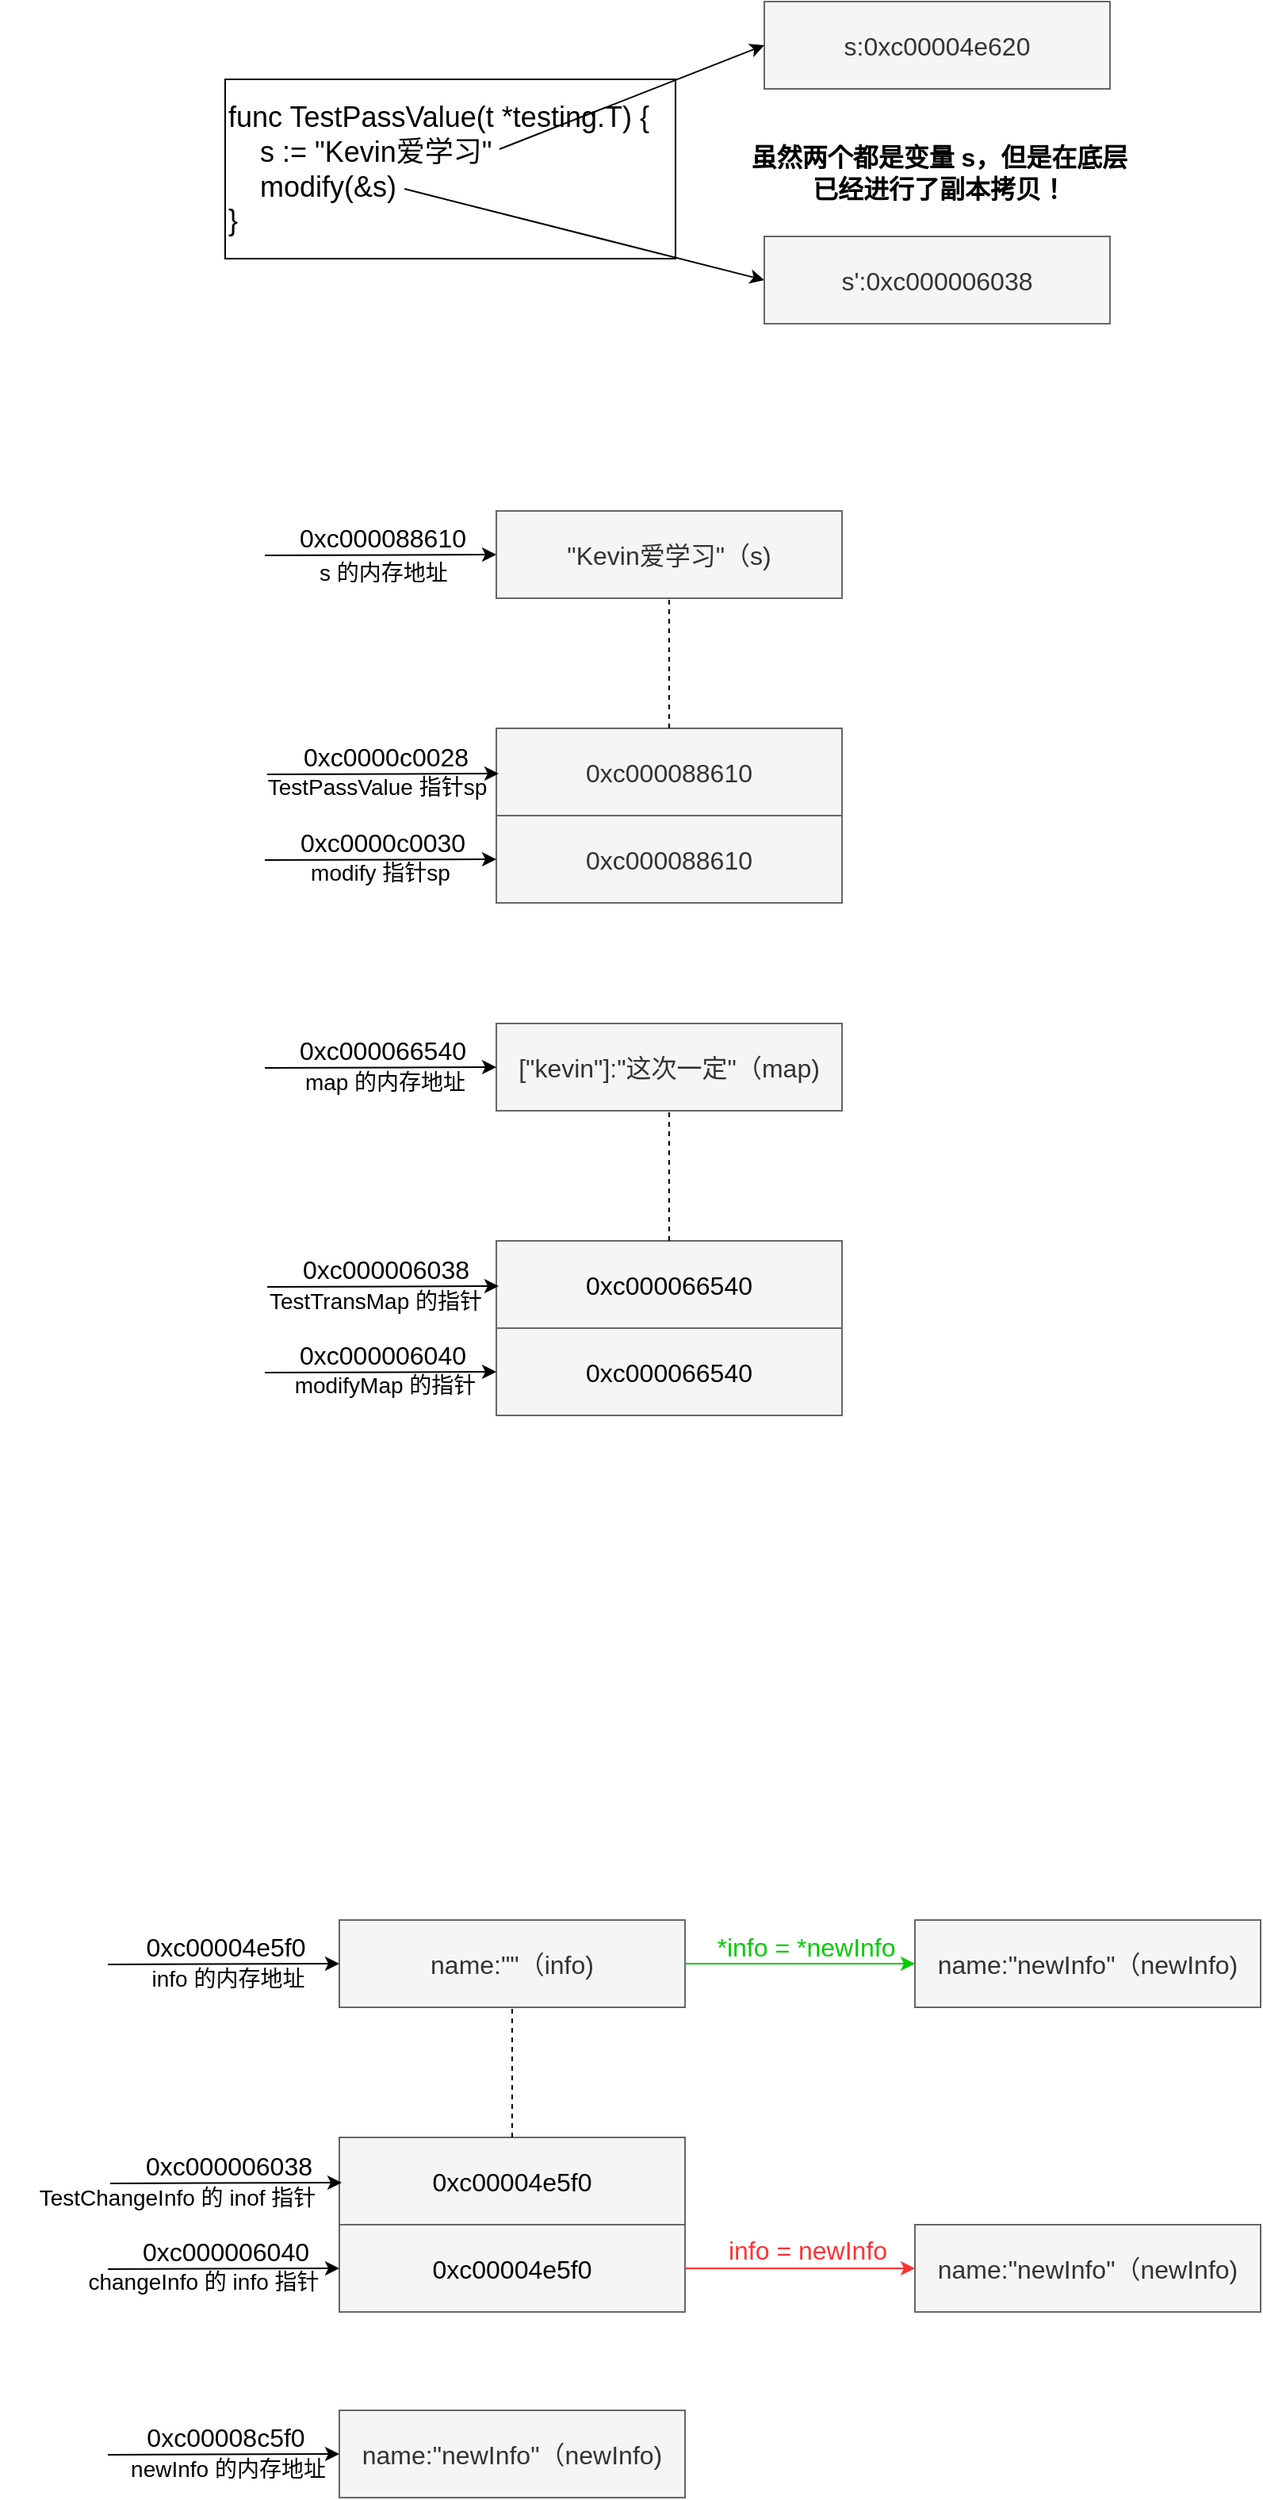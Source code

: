 <mxfile version="14.5.1" type="device"><diagram id="7HyPmjBXhJQzZN1BTysd" name="第 1 页"><mxGraphModel dx="1086" dy="816" grid="0" gridSize="10" guides="1" tooltips="1" connect="1" arrows="1" fold="1" page="1" pageScale="1" pageWidth="1500" pageHeight="1200" math="0" shadow="0"><root><mxCell id="0"/><mxCell id="1" parent="0"/><mxCell id="6tqPkoP3PGwht9tDf9Dr-2" value="&lt;div style=&quot;font-size: 18px&quot;&gt;&lt;font style=&quot;font-size: 18px&quot;&gt;func TestPassValue(t *testing.T) {&lt;/font&gt;&lt;/div&gt;&lt;div style=&quot;font-size: 18px&quot;&gt;&lt;font style=&quot;font-size: 18px&quot;&gt;&lt;span&gt;&lt;/span&gt;&amp;nbsp; &amp;nbsp; s := &quot;Kevin爱学习&quot;&lt;/font&gt;&lt;/div&gt;&lt;div style=&quot;font-size: 18px&quot;&gt;&lt;font style=&quot;font-size: 18px&quot;&gt;&lt;span&gt;&lt;/span&gt;&amp;nbsp; &amp;nbsp; modify(&amp;amp;s)&lt;/font&gt;&lt;/div&gt;&lt;div style=&quot;font-size: 18px&quot;&gt;&lt;font style=&quot;font-size: 18px&quot;&gt;}&lt;/font&gt;&lt;/div&gt;" style="rounded=0;whiteSpace=wrap;html=1;align=left;" vertex="1" parent="1"><mxGeometry x="223" y="222" width="284" height="113" as="geometry"/></mxCell><mxCell id="6tqPkoP3PGwht9tDf9Dr-6" value="s:0xc00004e620" style="rounded=0;whiteSpace=wrap;html=1;fillColor=#f5f5f5;strokeColor=#666666;fontColor=#333333;fontSize=16;" vertex="1" parent="1"><mxGeometry x="563" y="173" width="218" height="55" as="geometry"/></mxCell><mxCell id="6tqPkoP3PGwht9tDf9Dr-7" value="s':0xc000006038" style="rounded=0;whiteSpace=wrap;html=1;fillColor=#f5f5f5;strokeColor=#666666;fontColor=#333333;fontSize=16;" vertex="1" parent="1"><mxGeometry x="563" y="321" width="218" height="55" as="geometry"/></mxCell><mxCell id="6tqPkoP3PGwht9tDf9Dr-8" value="" style="endArrow=classic;html=1;fontSize=16;entryX=0;entryY=0.5;entryDx=0;entryDy=0;" edge="1" parent="1" target="6tqPkoP3PGwht9tDf9Dr-6"><mxGeometry width="50" height="50" relative="1" as="geometry"><mxPoint x="396" y="266" as="sourcePoint"/><mxPoint x="431" y="400" as="targetPoint"/></mxGeometry></mxCell><mxCell id="6tqPkoP3PGwht9tDf9Dr-9" value="" style="endArrow=classic;html=1;fontSize=16;exitX=0.398;exitY=0.611;exitDx=0;exitDy=0;exitPerimeter=0;entryX=0;entryY=0.5;entryDx=0;entryDy=0;" edge="1" parent="1" source="6tqPkoP3PGwht9tDf9Dr-2" target="6tqPkoP3PGwht9tDf9Dr-7"><mxGeometry width="50" height="50" relative="1" as="geometry"><mxPoint x="450" y="439" as="sourcePoint"/><mxPoint x="500" y="389" as="targetPoint"/></mxGeometry></mxCell><mxCell id="6tqPkoP3PGwht9tDf9Dr-10" value="&lt;b&gt;虽然两个都是变量 s，但是在底层已经进行了副本拷贝！&lt;/b&gt;" style="text;html=1;strokeColor=none;fillColor=none;align=center;verticalAlign=middle;whiteSpace=wrap;rounded=0;fontSize=16;" vertex="1" parent="1"><mxGeometry x="548" y="258" width="251" height="45" as="geometry"/></mxCell><mxCell id="6tqPkoP3PGwht9tDf9Dr-12" value="&quot;Kevin爱学习&quot;（s)" style="rounded=0;whiteSpace=wrap;html=1;fillColor=#f5f5f5;strokeColor=#666666;fontColor=#333333;fontSize=16;" vertex="1" parent="1"><mxGeometry x="394" y="494" width="218" height="55" as="geometry"/></mxCell><mxCell id="6tqPkoP3PGwht9tDf9Dr-13" value="" style="endArrow=classic;html=1;fontSize=16;entryX=0;entryY=0.5;entryDx=0;entryDy=0;" edge="1" parent="1" target="6tqPkoP3PGwht9tDf9Dr-12"><mxGeometry width="50" height="50" relative="1" as="geometry"><mxPoint x="248" y="522" as="sourcePoint"/><mxPoint x="388" y="524" as="targetPoint"/></mxGeometry></mxCell><mxCell id="6tqPkoP3PGwht9tDf9Dr-14" value="0xc000088610" style="text;html=1;strokeColor=none;fillColor=none;align=center;verticalAlign=middle;whiteSpace=wrap;rounded=0;fontSize=16;" vertex="1" parent="1"><mxGeometry x="257" y="501" width="131" height="20" as="geometry"/></mxCell><mxCell id="6tqPkoP3PGwht9tDf9Dr-15" value="0xc000088610" style="rounded=0;whiteSpace=wrap;html=1;fillColor=#f5f5f5;strokeColor=#666666;fontColor=#333333;fontSize=16;" vertex="1" parent="1"><mxGeometry x="394" y="631" width="218" height="55" as="geometry"/></mxCell><mxCell id="6tqPkoP3PGwht9tDf9Dr-16" value="0xc000088610" style="rounded=0;whiteSpace=wrap;html=1;fillColor=#f5f5f5;strokeColor=#666666;fontColor=#333333;fontSize=16;" vertex="1" parent="1"><mxGeometry x="394" y="686" width="218" height="55" as="geometry"/></mxCell><mxCell id="6tqPkoP3PGwht9tDf9Dr-17" value="" style="endArrow=classic;html=1;fontSize=16;entryX=0;entryY=0.5;entryDx=0;entryDy=0;" edge="1" parent="1"><mxGeometry width="50" height="50" relative="1" as="geometry"><mxPoint x="249.5" y="660" as="sourcePoint"/><mxPoint x="395.5" y="659.5" as="targetPoint"/></mxGeometry></mxCell><mxCell id="6tqPkoP3PGwht9tDf9Dr-18" value="0xc0000c0028" style="text;html=1;strokeColor=none;fillColor=none;align=center;verticalAlign=middle;whiteSpace=wrap;rounded=0;fontSize=16;" vertex="1" parent="1"><mxGeometry x="258.5" y="639" width="131" height="20" as="geometry"/></mxCell><mxCell id="6tqPkoP3PGwht9tDf9Dr-19" value="" style="endArrow=classic;html=1;fontSize=16;entryX=0;entryY=0.5;entryDx=0;entryDy=0;" edge="1" parent="1"><mxGeometry width="50" height="50" relative="1" as="geometry"><mxPoint x="248" y="714" as="sourcePoint"/><mxPoint x="394" y="713.5" as="targetPoint"/></mxGeometry></mxCell><mxCell id="6tqPkoP3PGwht9tDf9Dr-20" value="0xc0000c0030" style="text;html=1;strokeColor=none;fillColor=none;align=center;verticalAlign=middle;whiteSpace=wrap;rounded=0;fontSize=16;" vertex="1" parent="1"><mxGeometry x="257" y="693" width="131" height="20" as="geometry"/></mxCell><mxCell id="6tqPkoP3PGwht9tDf9Dr-24" value="" style="endArrow=none;dashed=1;html=1;fontSize=16;entryX=0.5;entryY=1;entryDx=0;entryDy=0;exitX=0.5;exitY=0;exitDx=0;exitDy=0;" edge="1" parent="1" source="6tqPkoP3PGwht9tDf9Dr-15" target="6tqPkoP3PGwht9tDf9Dr-12"><mxGeometry width="50" height="50" relative="1" as="geometry"><mxPoint x="490" y="611" as="sourcePoint"/><mxPoint x="540" y="561" as="targetPoint"/></mxGeometry></mxCell><mxCell id="6tqPkoP3PGwht9tDf9Dr-25" value="[&quot;kevin&quot;]:&quot;这次一定&quot;（map)" style="rounded=0;whiteSpace=wrap;html=1;fillColor=#f5f5f5;strokeColor=#666666;fontColor=#333333;fontSize=16;" vertex="1" parent="1"><mxGeometry x="394" y="817" width="218" height="55" as="geometry"/></mxCell><mxCell id="6tqPkoP3PGwht9tDf9Dr-26" value="" style="endArrow=classic;html=1;fontSize=16;entryX=0;entryY=0.5;entryDx=0;entryDy=0;" edge="1" parent="1" target="6tqPkoP3PGwht9tDf9Dr-25"><mxGeometry width="50" height="50" relative="1" as="geometry"><mxPoint x="248" y="845" as="sourcePoint"/><mxPoint x="388" y="847" as="targetPoint"/></mxGeometry></mxCell><mxCell id="6tqPkoP3PGwht9tDf9Dr-27" value="0xc000066540" style="text;html=1;strokeColor=none;fillColor=none;align=center;verticalAlign=middle;whiteSpace=wrap;rounded=0;fontSize=16;" vertex="1" parent="1"><mxGeometry x="257" y="824" width="131" height="20" as="geometry"/></mxCell><mxCell id="6tqPkoP3PGwht9tDf9Dr-28" value="&lt;font color=&quot;#000000&quot;&gt;0xc000066540&lt;/font&gt;" style="rounded=0;whiteSpace=wrap;html=1;fillColor=#f5f5f5;strokeColor=#666666;fontColor=#333333;fontSize=16;" vertex="1" parent="1"><mxGeometry x="394" y="954" width="218" height="55" as="geometry"/></mxCell><mxCell id="6tqPkoP3PGwht9tDf9Dr-29" value="&lt;font color=&quot;#000000&quot;&gt;0xc000066540&lt;/font&gt;" style="rounded=0;whiteSpace=wrap;html=1;fillColor=#f5f5f5;strokeColor=#666666;fontColor=#333333;fontSize=16;" vertex="1" parent="1"><mxGeometry x="394" y="1009" width="218" height="55" as="geometry"/></mxCell><mxCell id="6tqPkoP3PGwht9tDf9Dr-30" value="" style="endArrow=classic;html=1;fontSize=16;entryX=0;entryY=0.5;entryDx=0;entryDy=0;" edge="1" parent="1"><mxGeometry width="50" height="50" relative="1" as="geometry"><mxPoint x="249.5" y="983" as="sourcePoint"/><mxPoint x="395.5" y="982.5" as="targetPoint"/></mxGeometry></mxCell><mxCell id="6tqPkoP3PGwht9tDf9Dr-31" value="0xc000006038" style="text;html=1;strokeColor=none;fillColor=none;align=center;verticalAlign=middle;whiteSpace=wrap;rounded=0;fontSize=16;" vertex="1" parent="1"><mxGeometry x="258.5" y="962" width="131" height="20" as="geometry"/></mxCell><mxCell id="6tqPkoP3PGwht9tDf9Dr-32" value="" style="endArrow=classic;html=1;fontSize=16;entryX=0;entryY=0.5;entryDx=0;entryDy=0;" edge="1" parent="1"><mxGeometry width="50" height="50" relative="1" as="geometry"><mxPoint x="248" y="1037" as="sourcePoint"/><mxPoint x="394" y="1036.5" as="targetPoint"/></mxGeometry></mxCell><mxCell id="6tqPkoP3PGwht9tDf9Dr-33" value="0xc000006040" style="text;html=1;strokeColor=none;fillColor=none;align=center;verticalAlign=middle;whiteSpace=wrap;rounded=0;fontSize=16;" vertex="1" parent="1"><mxGeometry x="257" y="1016" width="131" height="20" as="geometry"/></mxCell><mxCell id="6tqPkoP3PGwht9tDf9Dr-34" value="" style="endArrow=none;dashed=1;html=1;fontSize=16;entryX=0.5;entryY=1;entryDx=0;entryDy=0;exitX=0.5;exitY=0;exitDx=0;exitDy=0;" edge="1" parent="1" source="6tqPkoP3PGwht9tDf9Dr-28" target="6tqPkoP3PGwht9tDf9Dr-25"><mxGeometry width="50" height="50" relative="1" as="geometry"><mxPoint x="490" y="934" as="sourcePoint"/><mxPoint x="540" y="884" as="targetPoint"/></mxGeometry></mxCell><mxCell id="6tqPkoP3PGwht9tDf9Dr-35" value="TestTransMap 的指针" style="text;html=1;strokeColor=none;fillColor=none;align=center;verticalAlign=middle;whiteSpace=wrap;rounded=0;fontSize=14;" vertex="1" parent="1"><mxGeometry x="232" y="978" width="172" height="28" as="geometry"/></mxCell><mxCell id="6tqPkoP3PGwht9tDf9Dr-36" value="modifyMap 的指针" style="text;html=1;strokeColor=none;fillColor=none;align=center;verticalAlign=middle;whiteSpace=wrap;rounded=0;fontSize=14;" vertex="1" parent="1"><mxGeometry x="238" y="1031" width="172" height="28" as="geometry"/></mxCell><mxCell id="6tqPkoP3PGwht9tDf9Dr-37" value="map 的内存地址" style="text;html=1;strokeColor=none;fillColor=none;align=center;verticalAlign=middle;whiteSpace=wrap;rounded=0;fontSize=14;" vertex="1" parent="1"><mxGeometry x="238" y="840" width="172" height="28" as="geometry"/></mxCell><mxCell id="6tqPkoP3PGwht9tDf9Dr-38" value="s 的内存地址" style="text;html=1;strokeColor=none;fillColor=none;align=center;verticalAlign=middle;whiteSpace=wrap;rounded=0;fontSize=14;" vertex="1" parent="1"><mxGeometry x="236.5" y="519" width="172" height="28" as="geometry"/></mxCell><mxCell id="6tqPkoP3PGwht9tDf9Dr-39" value="TestPassValue 指针sp" style="text;html=1;strokeColor=none;fillColor=none;align=center;verticalAlign=middle;whiteSpace=wrap;rounded=0;fontSize=14;" vertex="1" parent="1"><mxGeometry x="233" y="654" width="172" height="28" as="geometry"/></mxCell><mxCell id="6tqPkoP3PGwht9tDf9Dr-40" value="modify 指针sp" style="text;html=1;strokeColor=none;fillColor=none;align=center;verticalAlign=middle;whiteSpace=wrap;rounded=0;fontSize=14;" vertex="1" parent="1"><mxGeometry x="235" y="708" width="172" height="28" as="geometry"/></mxCell><mxCell id="6tqPkoP3PGwht9tDf9Dr-56" value="name:&quot;&quot;（info)" style="rounded=0;whiteSpace=wrap;html=1;fillColor=#f5f5f5;strokeColor=#666666;fontColor=#333333;fontSize=16;" vertex="1" parent="1"><mxGeometry x="295" y="1382" width="218" height="55" as="geometry"/></mxCell><mxCell id="6tqPkoP3PGwht9tDf9Dr-57" value="" style="endArrow=classic;html=1;fontSize=16;entryX=0;entryY=0.5;entryDx=0;entryDy=0;" edge="1" parent="1" target="6tqPkoP3PGwht9tDf9Dr-56"><mxGeometry width="50" height="50" relative="1" as="geometry"><mxPoint x="149" y="1410" as="sourcePoint"/><mxPoint x="289" y="1412" as="targetPoint"/></mxGeometry></mxCell><mxCell id="6tqPkoP3PGwht9tDf9Dr-58" value="0xc00004e5f0" style="text;html=1;strokeColor=none;fillColor=none;align=center;verticalAlign=middle;whiteSpace=wrap;rounded=0;fontSize=16;" vertex="1" parent="1"><mxGeometry x="158" y="1389" width="131" height="20" as="geometry"/></mxCell><mxCell id="6tqPkoP3PGwht9tDf9Dr-59" value="&lt;font color=&quot;#000000&quot;&gt;0xc00004e5f0&lt;/font&gt;" style="rounded=0;whiteSpace=wrap;html=1;fillColor=#f5f5f5;strokeColor=#666666;fontColor=#333333;fontSize=16;" vertex="1" parent="1"><mxGeometry x="295" y="1519" width="218" height="55" as="geometry"/></mxCell><mxCell id="6tqPkoP3PGwht9tDf9Dr-60" value="&lt;font color=&quot;#000000&quot;&gt;0xc00004e5f0&lt;/font&gt;" style="rounded=0;whiteSpace=wrap;html=1;fillColor=#f5f5f5;strokeColor=#666666;fontColor=#333333;fontSize=16;" vertex="1" parent="1"><mxGeometry x="295" y="1574" width="218" height="55" as="geometry"/></mxCell><mxCell id="6tqPkoP3PGwht9tDf9Dr-61" value="" style="endArrow=classic;html=1;fontSize=16;entryX=0;entryY=0.5;entryDx=0;entryDy=0;" edge="1" parent="1"><mxGeometry width="50" height="50" relative="1" as="geometry"><mxPoint x="150.5" y="1548" as="sourcePoint"/><mxPoint x="296.5" y="1547.5" as="targetPoint"/></mxGeometry></mxCell><mxCell id="6tqPkoP3PGwht9tDf9Dr-62" value="0xc000006038" style="text;html=1;strokeColor=none;fillColor=none;align=center;verticalAlign=middle;whiteSpace=wrap;rounded=0;fontSize=16;" vertex="1" parent="1"><mxGeometry x="159.5" y="1527" width="131" height="20" as="geometry"/></mxCell><mxCell id="6tqPkoP3PGwht9tDf9Dr-63" value="" style="endArrow=classic;html=1;fontSize=16;entryX=0;entryY=0.5;entryDx=0;entryDy=0;" edge="1" parent="1"><mxGeometry width="50" height="50" relative="1" as="geometry"><mxPoint x="149" y="1602" as="sourcePoint"/><mxPoint x="295" y="1601.5" as="targetPoint"/></mxGeometry></mxCell><mxCell id="6tqPkoP3PGwht9tDf9Dr-64" value="0xc000006040" style="text;html=1;strokeColor=none;fillColor=none;align=center;verticalAlign=middle;whiteSpace=wrap;rounded=0;fontSize=16;" vertex="1" parent="1"><mxGeometry x="158" y="1581" width="131" height="20" as="geometry"/></mxCell><mxCell id="6tqPkoP3PGwht9tDf9Dr-65" value="" style="endArrow=none;dashed=1;html=1;fontSize=16;entryX=0.5;entryY=1;entryDx=0;entryDy=0;exitX=0.5;exitY=0;exitDx=0;exitDy=0;" edge="1" parent="1" source="6tqPkoP3PGwht9tDf9Dr-59" target="6tqPkoP3PGwht9tDf9Dr-56"><mxGeometry width="50" height="50" relative="1" as="geometry"><mxPoint x="391" y="1499" as="sourcePoint"/><mxPoint x="441" y="1449" as="targetPoint"/></mxGeometry></mxCell><mxCell id="6tqPkoP3PGwht9tDf9Dr-66" value="TestChangeInfo 的 inof 指针" style="text;html=1;strokeColor=none;fillColor=none;align=center;verticalAlign=middle;whiteSpace=wrap;rounded=0;fontSize=14;" vertex="1" parent="1"><mxGeometry x="81" y="1543" width="224" height="28" as="geometry"/></mxCell><mxCell id="6tqPkoP3PGwht9tDf9Dr-67" value="changeInfo 的 info 指针" style="text;html=1;strokeColor=none;fillColor=none;align=center;verticalAlign=middle;whiteSpace=wrap;rounded=0;fontSize=14;" vertex="1" parent="1"><mxGeometry x="108" y="1596" width="203" height="27" as="geometry"/></mxCell><mxCell id="6tqPkoP3PGwht9tDf9Dr-68" value="info 的内存地址" style="text;html=1;strokeColor=none;fillColor=none;align=center;verticalAlign=middle;whiteSpace=wrap;rounded=0;fontSize=14;" vertex="1" parent="1"><mxGeometry x="139" y="1405" width="172" height="28" as="geometry"/></mxCell><mxCell id="6tqPkoP3PGwht9tDf9Dr-69" value="name:&quot;newInfo&quot;（newInfo)" style="rounded=0;whiteSpace=wrap;html=1;fillColor=#f5f5f5;strokeColor=#666666;fontColor=#333333;fontSize=16;" vertex="1" parent="1"><mxGeometry x="295" y="1691" width="218" height="55" as="geometry"/></mxCell><mxCell id="6tqPkoP3PGwht9tDf9Dr-70" value="" style="endArrow=classic;html=1;fontSize=16;entryX=0;entryY=0.5;entryDx=0;entryDy=0;" edge="1" parent="1" target="6tqPkoP3PGwht9tDf9Dr-69"><mxGeometry width="50" height="50" relative="1" as="geometry"><mxPoint x="149" y="1719" as="sourcePoint"/><mxPoint x="289" y="1721" as="targetPoint"/></mxGeometry></mxCell><mxCell id="6tqPkoP3PGwht9tDf9Dr-71" value="0xc00008c5f0" style="text;html=1;strokeColor=none;fillColor=none;align=center;verticalAlign=middle;whiteSpace=wrap;rounded=0;fontSize=16;" vertex="1" parent="1"><mxGeometry x="158" y="1698" width="131" height="20" as="geometry"/></mxCell><mxCell id="6tqPkoP3PGwht9tDf9Dr-72" value="newInfo 的内存地址" style="text;html=1;strokeColor=none;fillColor=none;align=center;verticalAlign=middle;whiteSpace=wrap;rounded=0;fontSize=14;" vertex="1" parent="1"><mxGeometry x="139" y="1714" width="172" height="28" as="geometry"/></mxCell><mxCell id="6tqPkoP3PGwht9tDf9Dr-78" value="" style="endArrow=classic;html=1;fontSize=16;entryX=0;entryY=0.5;entryDx=0;entryDy=0;strokeColor=#FF3333;fontColor=#FF3333;labelBackgroundColor=none;exitX=1;exitY=0.5;exitDx=0;exitDy=0;" edge="1" parent="1" source="6tqPkoP3PGwht9tDf9Dr-60" target="6tqPkoP3PGwht9tDf9Dr-84"><mxGeometry width="50" height="50" relative="1" as="geometry"><mxPoint x="159" y="1649" as="sourcePoint"/><mxPoint x="305" y="1648.5" as="targetPoint"/></mxGeometry></mxCell><mxCell id="6tqPkoP3PGwht9tDf9Dr-82" value="info = newInfo" style="text;html=1;align=center;verticalAlign=middle;resizable=0;points=[];autosize=1;fontSize=16;fontColor=#FF3333;labelBorderColor=none;" vertex="1" parent="1"><mxGeometry x="535" y="1578" width="110" height="23" as="geometry"/></mxCell><mxCell id="6tqPkoP3PGwht9tDf9Dr-84" value="name:&quot;newInfo&quot;（newInfo)" style="rounded=0;whiteSpace=wrap;html=1;fillColor=#f5f5f5;strokeColor=#666666;fontColor=#333333;fontSize=16;" vertex="1" parent="1"><mxGeometry x="658" y="1574" width="218" height="55" as="geometry"/></mxCell><mxCell id="6tqPkoP3PGwht9tDf9Dr-85" value="name:&quot;newInfo&quot;（newInfo)" style="rounded=0;whiteSpace=wrap;html=1;fillColor=#f5f5f5;strokeColor=#666666;fontColor=#333333;fontSize=16;" vertex="1" parent="1"><mxGeometry x="658" y="1382" width="218" height="55" as="geometry"/></mxCell><mxCell id="6tqPkoP3PGwht9tDf9Dr-86" value="" style="endArrow=classic;html=1;fontSize=16;entryX=0;entryY=0.5;entryDx=0;entryDy=0;fontColor=#FF3333;labelBackgroundColor=none;exitX=1;exitY=0.5;exitDx=0;exitDy=0;strokeColor=#00CC00;" edge="1" parent="1" source="6tqPkoP3PGwht9tDf9Dr-56" target="6tqPkoP3PGwht9tDf9Dr-85"><mxGeometry width="50" height="50" relative="1" as="geometry"><mxPoint x="523" y="1611.5" as="sourcePoint"/><mxPoint x="668" y="1611.5" as="targetPoint"/></mxGeometry></mxCell><mxCell id="6tqPkoP3PGwht9tDf9Dr-87" value="&lt;font color=&quot;#00cc00&quot; style=&quot;font-size: 16px;&quot;&gt;*info = *newInfo&lt;/font&gt;" style="text;html=1;align=center;verticalAlign=middle;resizable=0;points=[];autosize=1;fontSize=16;fontColor=#FF3333;labelBorderColor=none;" vertex="1" parent="1"><mxGeometry x="527" y="1387" width="123" height="23" as="geometry"/></mxCell></root></mxGraphModel></diagram></mxfile>